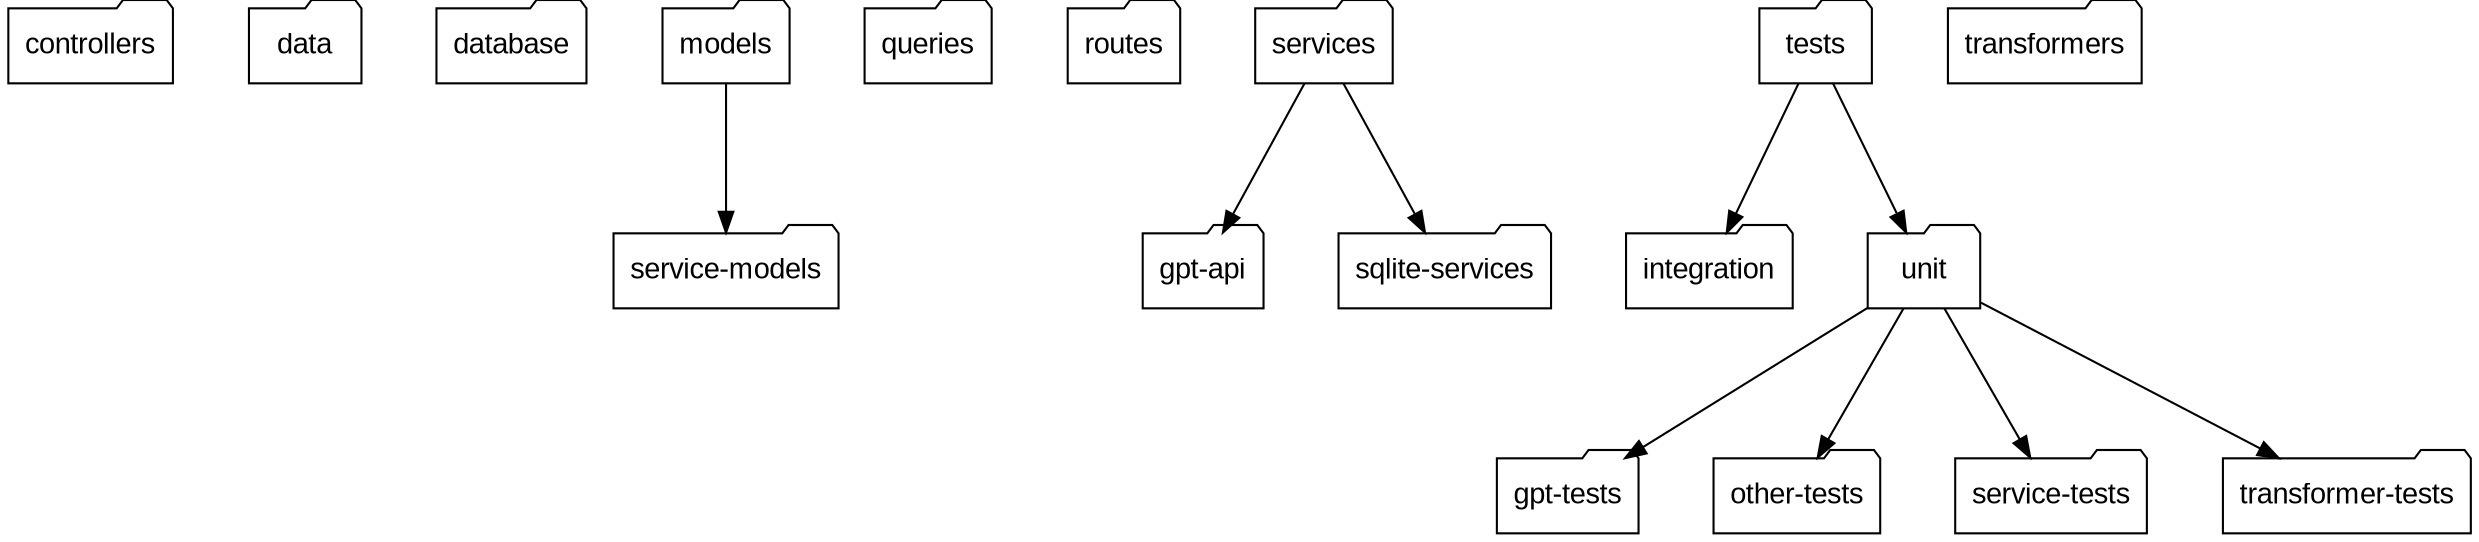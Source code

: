 
digraph G {
  rankdir=TB; // Change layout to Top-to-Bottom
  nodesep=0.5; // Adjust horizontal spacing
  ranksep=1;   // Adjust vertical spacing
  node [fontname="Arial"];
  "controllers" [shape=folder];
  "data" [shape=folder];
  "database" [shape=folder];
  "models" [shape=folder];
  "service-models" [shape=folder];
  "queries" [shape=folder];
  "routes" [shape=folder];
  "services" [shape=folder];
  "gpt-api" [shape=folder];
  "sqlite-services" [shape=folder];
  "tests" [shape=folder];
  "integration" [shape=folder];
  "unit" [shape=folder];
  "gpt-tests" [shape=folder];
  "other-tests" [shape=folder];
  "service-tests" [shape=folder];
  "transformer-tests" [shape=folder];
  "transformers" [shape=folder];
  "models" -> "service-models";
  "services" -> "gpt-api";
  "services" -> "sqlite-services";
  "tests" -> "integration";
  "tests" -> "unit";
  "unit" -> "gpt-tests";
  "unit" -> "other-tests";
  "unit" -> "service-tests";
  "unit" -> "transformer-tests"
}
